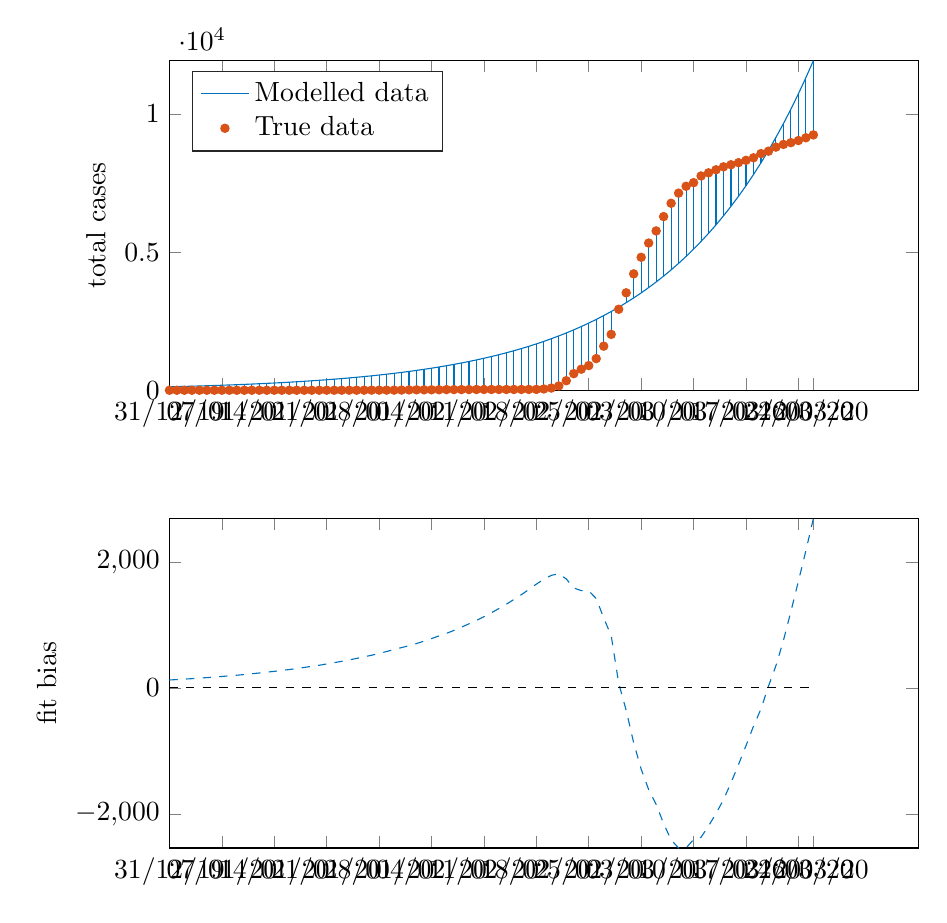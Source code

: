 % This file was created by matlab2tikz.
% Minimal pgfplots version: 1.3
%
\definecolor{mycolor1}{rgb}{0.0,0.447,0.741}%
\definecolor{mycolor2}{rgb}{0.85,0.325,0.098}%
%
\begin{tikzpicture}

\begin{axis}[%
width=9.509cm,
height=4.186cm,
at={(0cm,0cm)},
scale only axis,
xmin=0,
xmax=100,
xtick={0,7,14,21,28,35,42,49,56,63,70,77,84,86},
xticklabels={{31/12/19},{07/01/20},{14/01/20},{21/01/20},{28/01/20},{04/02/20},{11/02/20},{18/02/20},{25/02/20},{03/03/20},{10/03/20},{17/03/20},{24/03/20},{26/03/20}},
ymin=-2541,
ymax=2688,
ylabel={fit bias},
legend style={legend cell align=left,align=left,draw=white!15!black}
]
\addplot [color=mycolor1,dashed,forget plot]
  table[row sep=crcr]{%
0	125\\
1	132\\
2	139\\
3	146\\
4	154\\
5	163\\
6	172\\
7	181\\
8	191\\
9	201\\
10	212\\
11	224\\
12	236\\
13	249\\
14	262\\
15	276\\
16	291\\
17	307\\
18	324\\
19	342\\
20	359\\
21	379\\
22	400\\
23	421\\
24	443\\
25	468\\
26	492\\
27	518\\
28	547\\
29	577\\
30	608\\
31	639\\
32	669\\
33	703\\
34	742\\
35	782\\
36	824\\
37	865\\
38	912\\
39	963\\
40	1016\\
41	1070\\
42	1129\\
43	1192\\
44	1258\\
45	1328\\
46	1402\\
47	1479\\
48	1560\\
49	1646\\
50	1722\\
51	1785\\
52	1811\\
53	1728\\
54	1585\\
55	1543\\
56	1539\\
57	1417\\
58	1108\\
59	828\\
60	74\\
61	-357\\
62	-871\\
63	-1289\\
64	-1613\\
65	-1849\\
66	-2153\\
67	-2411\\
68	-2541\\
69	-2539\\
70	-2406\\
71	-2370\\
72	-2191\\
73	-1992\\
74	-1773\\
75	-1505\\
76	-1216\\
77	-918\\
78	-608\\
79	-335\\
80	26\\
81	352\\
82	752\\
83	1213\\
84	1692\\
85	2176\\
86	2688\\
};
\addplot [color=black,dashed,forget plot]
  table[row sep=crcr]{%
0	0\\
86	0\\
};
\end{axis}

\begin{axis}[%
width=9.509cm,
height=4.186cm,
at={(0cm,5.814cm)},
scale only axis,
xmin=0,
xmax=100,
xtick={0,7,14,21,28,35,42,49,56,63,70,77,84,86},
xticklabels={{31/12/19},{07/01/20},{14/01/20},{21/01/20},{28/01/20},{04/02/20},{11/02/20},{18/02/20},{25/02/20},{03/03/20},{10/03/20},{17/03/20},{24/03/20},{26/03/20}},
ymin=0,
ymax=11929,
ylabel={total cases},
legend style={at={(0.03,0.97)},anchor=north west,legend cell align=left,align=left,draw=white!15!black}
]
\addplot [color=mycolor1,solid]
  table[row sep=crcr]{%
0	125\\
1	132\\
2	139\\
3	146\\
4	154\\
5	163\\
6	172\\
7	181\\
8	191\\
9	201\\
10	212\\
11	224\\
12	236\\
13	249\\
14	262\\
15	276\\
16	291\\
17	307\\
18	324\\
19	342\\
20	360\\
21	380\\
22	401\\
23	422\\
24	445\\
25	470\\
26	495\\
27	522\\
28	551\\
29	581\\
30	612\\
31	646\\
32	681\\
33	718\\
34	757\\
35	798\\
36	842\\
37	888\\
38	936\\
39	987\\
40	1041\\
41	1097\\
42	1157\\
43	1220\\
44	1286\\
45	1356\\
46	1430\\
47	1508\\
48	1590\\
49	1677\\
50	1768\\
51	1865\\
52	1966\\
53	2073\\
54	2186\\
55	2305\\
56	2431\\
57	2563\\
58	2703\\
59	2850\\
60	3005\\
61	3169\\
62	3341\\
63	3523\\
64	3715\\
65	3917\\
66	4131\\
67	4356\\
68	4593\\
69	4843\\
70	5107\\
71	5385\\
72	5678\\
73	5987\\
74	6313\\
75	6657\\
76	7020\\
77	7402\\
78	7805\\
79	8230\\
80	8678\\
81	9151\\
82	9649\\
83	10174\\
84	10729\\
85	11313\\
86	11929\\
};
\addlegendentry{Modelled data};

\addplot[only marks,mark=*,mark options={},mark size=1.5pt,color=mycolor2] plot table[row sep=crcr,]{%
0	0\\
1	0\\
2	0\\
3	0\\
4	0\\
5	0\\
6	0\\
7	0\\
8	0\\
9	0\\
10	0\\
11	0\\
12	0\\
13	0\\
14	0\\
15	0\\
16	0\\
17	0\\
18	0\\
19	0\\
20	1\\
21	1\\
22	1\\
23	1\\
24	2\\
25	2\\
26	3\\
27	4\\
28	4\\
29	4\\
30	4\\
31	7\\
32	12\\
33	15\\
34	15\\
35	16\\
36	18\\
37	23\\
38	24\\
39	24\\
40	25\\
41	27\\
42	28\\
43	28\\
44	28\\
45	28\\
46	28\\
47	29\\
48	30\\
49	31\\
50	46\\
51	80\\
52	155\\
53	345\\
54	601\\
55	762\\
56	892\\
57	1146\\
58	1595\\
59	2022\\
60	2931\\
61	3526\\
62	4212\\
63	4812\\
64	5328\\
65	5766\\
66	6284\\
67	6767\\
68	7134\\
69	7382\\
70	7513\\
71	7755\\
72	7869\\
73	7979\\
74	8086\\
75	8162\\
76	8236\\
77	8320\\
78	8413\\
79	8565\\
80	8652\\
81	8799\\
82	8897\\
83	8961\\
84	9037\\
85	9137\\
86	9241\\
};
\addlegendentry{True data};

\addplot [color=mycolor1,solid,forget plot]
  table[row sep=crcr]{%
0	0\\
0	125\\
};
\addplot [color=mycolor1,solid,forget plot]
  table[row sep=crcr]{%
1	0\\
1	132\\
};
\addplot [color=mycolor1,solid,forget plot]
  table[row sep=crcr]{%
2	0\\
2	139\\
};
\addplot [color=mycolor1,solid,forget plot]
  table[row sep=crcr]{%
3	0\\
3	146\\
};
\addplot [color=mycolor1,solid,forget plot]
  table[row sep=crcr]{%
4	0\\
4	154\\
};
\addplot [color=mycolor1,solid,forget plot]
  table[row sep=crcr]{%
5	0\\
5	163\\
};
\addplot [color=mycolor1,solid,forget plot]
  table[row sep=crcr]{%
6	0\\
6	172\\
};
\addplot [color=mycolor1,solid,forget plot]
  table[row sep=crcr]{%
7	0\\
7	181\\
};
\addplot [color=mycolor1,solid,forget plot]
  table[row sep=crcr]{%
8	0\\
8	191\\
};
\addplot [color=mycolor1,solid,forget plot]
  table[row sep=crcr]{%
9	0\\
9	201\\
};
\addplot [color=mycolor1,solid,forget plot]
  table[row sep=crcr]{%
10	0\\
10	212\\
};
\addplot [color=mycolor1,solid,forget plot]
  table[row sep=crcr]{%
11	0\\
11	224\\
};
\addplot [color=mycolor1,solid,forget plot]
  table[row sep=crcr]{%
12	0\\
12	236\\
};
\addplot [color=mycolor1,solid,forget plot]
  table[row sep=crcr]{%
13	0\\
13	249\\
};
\addplot [color=mycolor1,solid,forget plot]
  table[row sep=crcr]{%
14	0\\
14	262\\
};
\addplot [color=mycolor1,solid,forget plot]
  table[row sep=crcr]{%
15	0\\
15	276\\
};
\addplot [color=mycolor1,solid,forget plot]
  table[row sep=crcr]{%
16	0\\
16	291\\
};
\addplot [color=mycolor1,solid,forget plot]
  table[row sep=crcr]{%
17	0\\
17	307\\
};
\addplot [color=mycolor1,solid,forget plot]
  table[row sep=crcr]{%
18	0\\
18	324\\
};
\addplot [color=mycolor1,solid,forget plot]
  table[row sep=crcr]{%
19	0\\
19	342\\
};
\addplot [color=mycolor1,solid,forget plot]
  table[row sep=crcr]{%
20	1\\
20	360\\
};
\addplot [color=mycolor1,solid,forget plot]
  table[row sep=crcr]{%
21	1\\
21	380\\
};
\addplot [color=mycolor1,solid,forget plot]
  table[row sep=crcr]{%
22	1\\
22	401\\
};
\addplot [color=mycolor1,solid,forget plot]
  table[row sep=crcr]{%
23	1\\
23	422\\
};
\addplot [color=mycolor1,solid,forget plot]
  table[row sep=crcr]{%
24	2\\
24	445\\
};
\addplot [color=mycolor1,solid,forget plot]
  table[row sep=crcr]{%
25	2\\
25	470\\
};
\addplot [color=mycolor1,solid,forget plot]
  table[row sep=crcr]{%
26	3\\
26	495\\
};
\addplot [color=mycolor1,solid,forget plot]
  table[row sep=crcr]{%
27	4\\
27	522\\
};
\addplot [color=mycolor1,solid,forget plot]
  table[row sep=crcr]{%
28	4\\
28	551\\
};
\addplot [color=mycolor1,solid,forget plot]
  table[row sep=crcr]{%
29	4\\
29	581\\
};
\addplot [color=mycolor1,solid,forget plot]
  table[row sep=crcr]{%
30	4\\
30	612\\
};
\addplot [color=mycolor1,solid,forget plot]
  table[row sep=crcr]{%
31	7\\
31	646\\
};
\addplot [color=mycolor1,solid,forget plot]
  table[row sep=crcr]{%
32	12\\
32	681\\
};
\addplot [color=mycolor1,solid,forget plot]
  table[row sep=crcr]{%
33	15\\
33	718\\
};
\addplot [color=mycolor1,solid,forget plot]
  table[row sep=crcr]{%
34	15\\
34	757\\
};
\addplot [color=mycolor1,solid,forget plot]
  table[row sep=crcr]{%
35	16\\
35	798\\
};
\addplot [color=mycolor1,solid,forget plot]
  table[row sep=crcr]{%
36	18\\
36	842\\
};
\addplot [color=mycolor1,solid,forget plot]
  table[row sep=crcr]{%
37	23\\
37	888\\
};
\addplot [color=mycolor1,solid,forget plot]
  table[row sep=crcr]{%
38	24\\
38	936\\
};
\addplot [color=mycolor1,solid,forget plot]
  table[row sep=crcr]{%
39	24\\
39	987\\
};
\addplot [color=mycolor1,solid,forget plot]
  table[row sep=crcr]{%
40	25\\
40	1041\\
};
\addplot [color=mycolor1,solid,forget plot]
  table[row sep=crcr]{%
41	27\\
41	1097\\
};
\addplot [color=mycolor1,solid,forget plot]
  table[row sep=crcr]{%
42	28\\
42	1157\\
};
\addplot [color=mycolor1,solid,forget plot]
  table[row sep=crcr]{%
43	28\\
43	1220\\
};
\addplot [color=mycolor1,solid,forget plot]
  table[row sep=crcr]{%
44	28\\
44	1286\\
};
\addplot [color=mycolor1,solid,forget plot]
  table[row sep=crcr]{%
45	28\\
45	1356\\
};
\addplot [color=mycolor1,solid,forget plot]
  table[row sep=crcr]{%
46	28\\
46	1430\\
};
\addplot [color=mycolor1,solid,forget plot]
  table[row sep=crcr]{%
47	29\\
47	1508\\
};
\addplot [color=mycolor1,solid,forget plot]
  table[row sep=crcr]{%
48	30\\
48	1590\\
};
\addplot [color=mycolor1,solid,forget plot]
  table[row sep=crcr]{%
49	31\\
49	1677\\
};
\addplot [color=mycolor1,solid,forget plot]
  table[row sep=crcr]{%
50	46\\
50	1768\\
};
\addplot [color=mycolor1,solid,forget plot]
  table[row sep=crcr]{%
51	80\\
51	1865\\
};
\addplot [color=mycolor1,solid,forget plot]
  table[row sep=crcr]{%
52	155\\
52	1966\\
};
\addplot [color=mycolor1,solid,forget plot]
  table[row sep=crcr]{%
53	345\\
53	2073\\
};
\addplot [color=mycolor1,solid,forget plot]
  table[row sep=crcr]{%
54	601\\
54	2186\\
};
\addplot [color=mycolor1,solid,forget plot]
  table[row sep=crcr]{%
55	762\\
55	2305\\
};
\addplot [color=mycolor1,solid,forget plot]
  table[row sep=crcr]{%
56	892\\
56	2431\\
};
\addplot [color=mycolor1,solid,forget plot]
  table[row sep=crcr]{%
57	1146\\
57	2563\\
};
\addplot [color=mycolor1,solid,forget plot]
  table[row sep=crcr]{%
58	1595\\
58	2703\\
};
\addplot [color=mycolor1,solid,forget plot]
  table[row sep=crcr]{%
59	2022\\
59	2850\\
};
\addplot [color=mycolor1,solid,forget plot]
  table[row sep=crcr]{%
60	2931\\
60	3005\\
};
\addplot [color=mycolor1,solid,forget plot]
  table[row sep=crcr]{%
61	3526\\
61	3169\\
};
\addplot [color=mycolor1,solid,forget plot]
  table[row sep=crcr]{%
62	4212\\
62	3341\\
};
\addplot [color=mycolor1,solid,forget plot]
  table[row sep=crcr]{%
63	4812\\
63	3523\\
};
\addplot [color=mycolor1,solid,forget plot]
  table[row sep=crcr]{%
64	5328\\
64	3715\\
};
\addplot [color=mycolor1,solid,forget plot]
  table[row sep=crcr]{%
65	5766\\
65	3917\\
};
\addplot [color=mycolor1,solid,forget plot]
  table[row sep=crcr]{%
66	6284\\
66	4131\\
};
\addplot [color=mycolor1,solid,forget plot]
  table[row sep=crcr]{%
67	6767\\
67	4356\\
};
\addplot [color=mycolor1,solid,forget plot]
  table[row sep=crcr]{%
68	7134\\
68	4593\\
};
\addplot [color=mycolor1,solid,forget plot]
  table[row sep=crcr]{%
69	7382\\
69	4843\\
};
\addplot [color=mycolor1,solid,forget plot]
  table[row sep=crcr]{%
70	7513\\
70	5107\\
};
\addplot [color=mycolor1,solid,forget plot]
  table[row sep=crcr]{%
71	7755\\
71	5385\\
};
\addplot [color=mycolor1,solid,forget plot]
  table[row sep=crcr]{%
72	7869\\
72	5678\\
};
\addplot [color=mycolor1,solid,forget plot]
  table[row sep=crcr]{%
73	7979\\
73	5987\\
};
\addplot [color=mycolor1,solid,forget plot]
  table[row sep=crcr]{%
74	8086\\
74	6313\\
};
\addplot [color=mycolor1,solid,forget plot]
  table[row sep=crcr]{%
75	8162\\
75	6657\\
};
\addplot [color=mycolor1,solid,forget plot]
  table[row sep=crcr]{%
76	8236\\
76	7020\\
};
\addplot [color=mycolor1,solid,forget plot]
  table[row sep=crcr]{%
77	8320\\
77	7402\\
};
\addplot [color=mycolor1,solid,forget plot]
  table[row sep=crcr]{%
78	8413\\
78	7805\\
};
\addplot [color=mycolor1,solid,forget plot]
  table[row sep=crcr]{%
79	8565\\
79	8230\\
};
\addplot [color=mycolor1,solid,forget plot]
  table[row sep=crcr]{%
80	8652\\
80	8678\\
};
\addplot [color=mycolor1,solid,forget plot]
  table[row sep=crcr]{%
81	8799\\
81	9151\\
};
\addplot [color=mycolor1,solid,forget plot]
  table[row sep=crcr]{%
82	8897\\
82	9649\\
};
\addplot [color=mycolor1,solid,forget plot]
  table[row sep=crcr]{%
83	8961\\
83	10174\\
};
\addplot [color=mycolor1,solid,forget plot]
  table[row sep=crcr]{%
84	9037\\
84	10729\\
};
\addplot [color=mycolor1,solid,forget plot]
  table[row sep=crcr]{%
85	9137\\
85	11313\\
};
\addplot [color=mycolor1,solid,forget plot]
  table[row sep=crcr]{%
86	9241\\
86	11929\\
};
\end{axis}
\end{tikzpicture}%